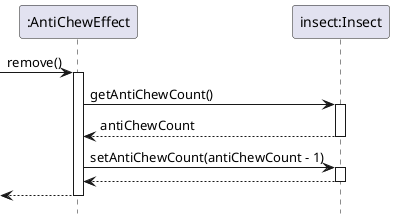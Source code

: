 @startuml AntiChewEffect/wearoff
hide footbox

participant ":AntiChewEffect" as effect
participant "insect:Insect" as target

-> effect : remove()
activate effect

effect -> target : getAntiChewCount()
activate target
return antiChewCount

effect -> target : setAntiChewCount(antiChewCount - 1)
activate target
return

return

@enduml